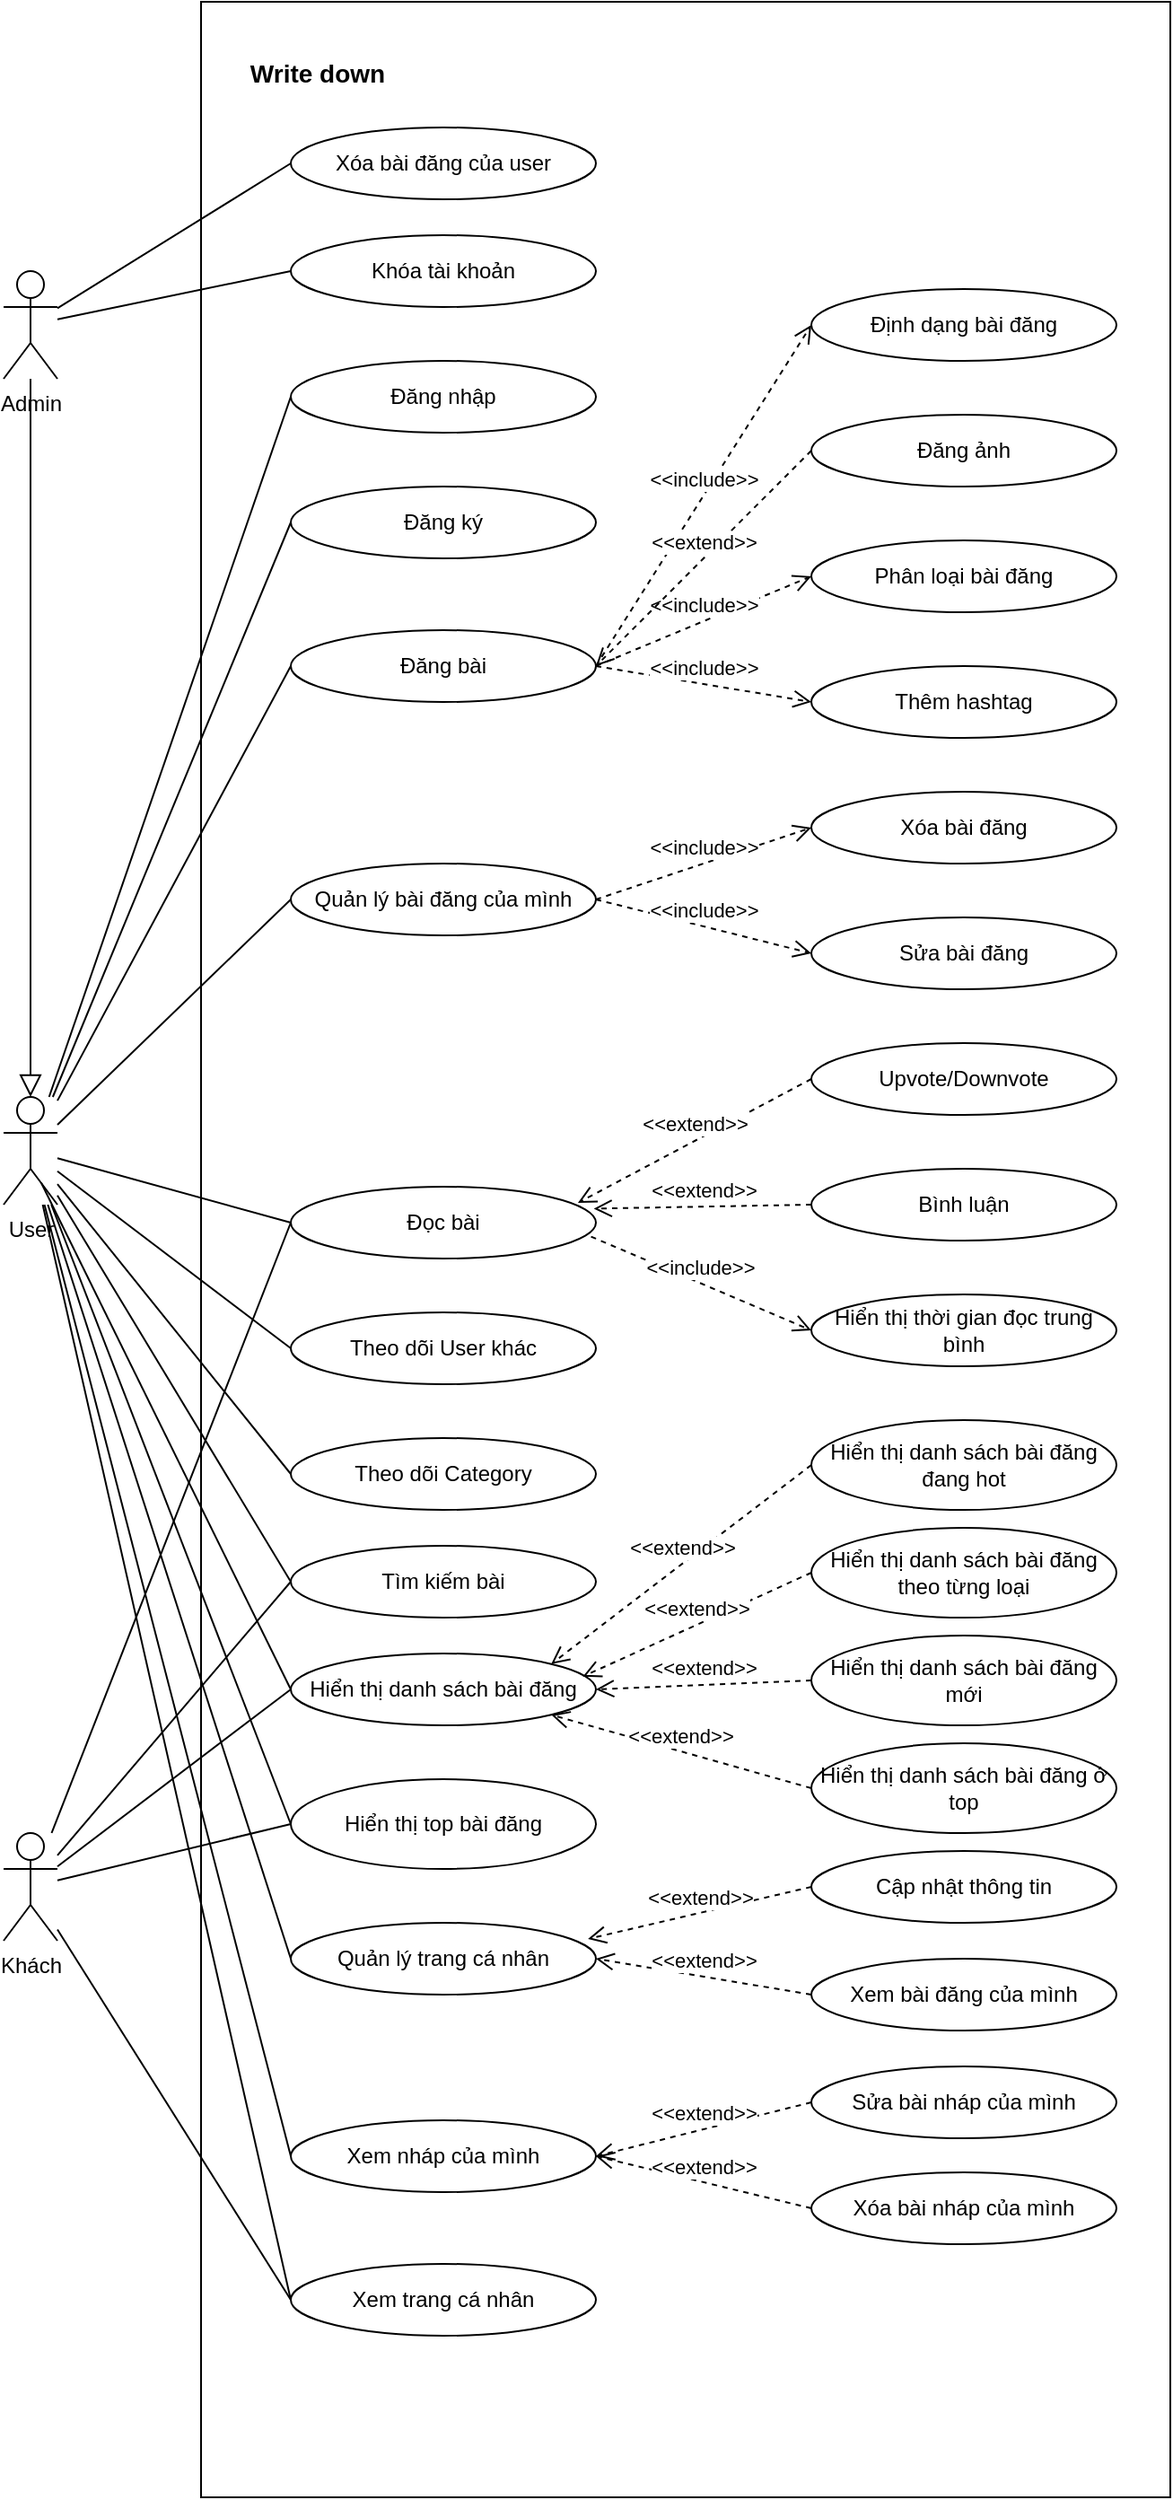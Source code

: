 <mxfile version="14.1.2" type="device"><diagram id="vW6uKD0WOeLcRPKYTxTN" name="Page-1"><mxGraphModel dx="1129" dy="1898" grid="1" gridSize="10" guides="1" tooltips="1" connect="1" arrows="1" fold="1" page="1" pageScale="1" pageWidth="827" pageHeight="1169" math="0" shadow="0"><root><mxCell id="0"/><mxCell id="1" parent="0"/><mxCell id="iqE87P1TGO5pdlnVkbjy-82" value="" style="rounded=0;whiteSpace=wrap;html=1;" parent="1" vertex="1"><mxGeometry x="230" y="-80" width="540" height="1390" as="geometry"/></mxCell><mxCell id="iqE87P1TGO5pdlnVkbjy-1" value="Admin" style="shape=umlActor;verticalLabelPosition=bottom;verticalAlign=top;html=1;outlineConnect=0;" parent="1" vertex="1"><mxGeometry x="120" y="70" width="30" height="60" as="geometry"/></mxCell><mxCell id="iqE87P1TGO5pdlnVkbjy-3" value="Xóa bài đăng của user" style="ellipse;whiteSpace=wrap;html=1;" parent="1" vertex="1"><mxGeometry x="280" y="-10" width="170" height="40" as="geometry"/></mxCell><mxCell id="iqE87P1TGO5pdlnVkbjy-4" value="Khóa tài khoản" style="ellipse;whiteSpace=wrap;html=1;" parent="1" vertex="1"><mxGeometry x="280" y="50" width="170" height="40" as="geometry"/></mxCell><mxCell id="iqE87P1TGO5pdlnVkbjy-5" value="User" style="shape=umlActor;verticalLabelPosition=bottom;verticalAlign=top;html=1;outlineConnect=0;" parent="1" vertex="1"><mxGeometry x="120" y="530" width="30" height="60" as="geometry"/></mxCell><mxCell id="iqE87P1TGO5pdlnVkbjy-7" value="Đăng ký" style="ellipse;whiteSpace=wrap;html=1;" parent="1" vertex="1"><mxGeometry x="280" y="190" width="170" height="40" as="geometry"/></mxCell><mxCell id="iqE87P1TGO5pdlnVkbjy-13" value="Đăng nhập" style="ellipse;whiteSpace=wrap;html=1;" parent="1" vertex="1"><mxGeometry x="280" y="120" width="170" height="40" as="geometry"/></mxCell><mxCell id="iqE87P1TGO5pdlnVkbjy-16" value="Đăng bài" style="ellipse;whiteSpace=wrap;html=1;" parent="1" vertex="1"><mxGeometry x="280" y="270" width="170" height="40" as="geometry"/></mxCell><mxCell id="iqE87P1TGO5pdlnVkbjy-17" value="Định dạng bài đăng" style="ellipse;whiteSpace=wrap;html=1;" parent="1" vertex="1"><mxGeometry x="570" y="80" width="170" height="40" as="geometry"/></mxCell><mxCell id="iqE87P1TGO5pdlnVkbjy-18" value="Đăng ảnh" style="ellipse;whiteSpace=wrap;html=1;" parent="1" vertex="1"><mxGeometry x="570" y="150" width="170" height="40" as="geometry"/></mxCell><mxCell id="iqE87P1TGO5pdlnVkbjy-19" value="Phân loại bài đăng" style="ellipse;whiteSpace=wrap;html=1;" parent="1" vertex="1"><mxGeometry x="570" y="220" width="170" height="40" as="geometry"/></mxCell><mxCell id="iqE87P1TGO5pdlnVkbjy-20" value="Thêm hashtag" style="ellipse;whiteSpace=wrap;html=1;" parent="1" vertex="1"><mxGeometry x="570" y="290" width="170" height="40" as="geometry"/></mxCell><mxCell id="iqE87P1TGO5pdlnVkbjy-21" value="&amp;lt;&amp;lt;include&amp;gt;&amp;gt;" style="html=1;verticalAlign=bottom;endArrow=open;dashed=1;endSize=8;exitX=1;exitY=0.5;exitDx=0;exitDy=0;entryX=0;entryY=0.5;entryDx=0;entryDy=0;" parent="1" source="iqE87P1TGO5pdlnVkbjy-16" edge="1" target="iqE87P1TGO5pdlnVkbjy-17"><mxGeometry relative="1" as="geometry"><mxPoint x="450" y="299.5" as="sourcePoint"/><mxPoint x="560" y="299.5" as="targetPoint"/></mxGeometry></mxCell><mxCell id="iqE87P1TGO5pdlnVkbjy-22" value="&amp;lt;&amp;lt;include&amp;gt;&amp;gt;" style="html=1;verticalAlign=bottom;endArrow=open;dashed=1;endSize=8;exitX=1;exitY=0.5;exitDx=0;exitDy=0;entryX=0;entryY=0.5;entryDx=0;entryDy=0;" parent="1" source="iqE87P1TGO5pdlnVkbjy-16" target="iqE87P1TGO5pdlnVkbjy-20" edge="1"><mxGeometry relative="1" as="geometry"><mxPoint x="470" y="220" as="sourcePoint"/><mxPoint x="580" y="220" as="targetPoint"/></mxGeometry></mxCell><mxCell id="iqE87P1TGO5pdlnVkbjy-23" value="&amp;lt;&amp;lt;include&amp;gt;&amp;gt;" style="html=1;verticalAlign=bottom;endArrow=open;dashed=1;endSize=8;exitX=1;exitY=0.5;exitDx=0;exitDy=0;entryX=0;entryY=0.5;entryDx=0;entryDy=0;" parent="1" source="iqE87P1TGO5pdlnVkbjy-16" target="iqE87P1TGO5pdlnVkbjy-19" edge="1"><mxGeometry relative="1" as="geometry"><mxPoint x="480" y="230" as="sourcePoint"/><mxPoint x="590" y="230" as="targetPoint"/></mxGeometry></mxCell><mxCell id="iqE87P1TGO5pdlnVkbjy-24" value="&amp;lt;&amp;lt;extend&amp;gt;&amp;gt;" style="html=1;verticalAlign=bottom;endArrow=open;dashed=1;endSize=8;entryX=1;entryY=0.5;entryDx=0;entryDy=0;exitX=0;exitY=0.5;exitDx=0;exitDy=0;" parent="1" source="iqE87P1TGO5pdlnVkbjy-18" target="iqE87P1TGO5pdlnVkbjy-16" edge="1"><mxGeometry relative="1" as="geometry"><mxPoint x="570" y="260" as="sourcePoint"/><mxPoint x="460" y="260" as="targetPoint"/></mxGeometry></mxCell><mxCell id="iqE87P1TGO5pdlnVkbjy-25" value="Đọc bài" style="ellipse;whiteSpace=wrap;html=1;" parent="1" vertex="1"><mxGeometry x="280" y="580" width="170" height="40" as="geometry"/></mxCell><mxCell id="iqE87P1TGO5pdlnVkbjy-26" value="Upvote/Downvote" style="ellipse;whiteSpace=wrap;html=1;" parent="1" vertex="1"><mxGeometry x="570" y="500" width="170" height="40" as="geometry"/></mxCell><mxCell id="iqE87P1TGO5pdlnVkbjy-27" value="Bình luận" style="ellipse;whiteSpace=wrap;html=1;" parent="1" vertex="1"><mxGeometry x="570" y="570" width="170" height="40" as="geometry"/></mxCell><mxCell id="iqE87P1TGO5pdlnVkbjy-29" value="Hiển thị thời gian đọc trung bình" style="ellipse;whiteSpace=wrap;html=1;" parent="1" vertex="1"><mxGeometry x="570" y="640" width="170" height="40" as="geometry"/></mxCell><mxCell id="iqE87P1TGO5pdlnVkbjy-31" value="&amp;lt;&amp;lt;extend&amp;gt;&amp;gt;" style="html=1;verticalAlign=bottom;endArrow=open;dashed=1;endSize=8;entryX=0.941;entryY=0.225;entryDx=0;entryDy=0;exitX=0;exitY=0.5;exitDx=0;exitDy=0;entryPerimeter=0;" parent="1" source="iqE87P1TGO5pdlnVkbjy-26" target="iqE87P1TGO5pdlnVkbjy-25" edge="1"><mxGeometry relative="1" as="geometry"><mxPoint x="570" y="360" as="sourcePoint"/><mxPoint x="460" y="380" as="targetPoint"/></mxGeometry></mxCell><mxCell id="iqE87P1TGO5pdlnVkbjy-32" value="&amp;lt;&amp;lt;extend&amp;gt;&amp;gt;" style="html=1;verticalAlign=bottom;endArrow=open;dashed=1;endSize=8;entryX=0.993;entryY=0.305;entryDx=0;entryDy=0;exitX=0;exitY=0.5;exitDx=0;exitDy=0;entryPerimeter=0;" parent="1" source="iqE87P1TGO5pdlnVkbjy-27" target="iqE87P1TGO5pdlnVkbjy-25" edge="1"><mxGeometry relative="1" as="geometry"><mxPoint x="550" y="570" as="sourcePoint"/><mxPoint x="450" y="570" as="targetPoint"/></mxGeometry></mxCell><mxCell id="iqE87P1TGO5pdlnVkbjy-35" value="&amp;lt;&amp;lt;include&amp;gt;&amp;gt;" style="html=1;verticalAlign=bottom;endArrow=open;dashed=1;endSize=8;exitX=0.984;exitY=0.695;exitDx=0;exitDy=0;entryX=0;entryY=0.5;entryDx=0;entryDy=0;exitPerimeter=0;" parent="1" source="iqE87P1TGO5pdlnVkbjy-25" target="iqE87P1TGO5pdlnVkbjy-29" edge="1"><mxGeometry relative="1" as="geometry"><mxPoint x="460" y="380" as="sourcePoint"/><mxPoint x="570" y="460" as="targetPoint"/></mxGeometry></mxCell><mxCell id="iqE87P1TGO5pdlnVkbjy-36" value="Tìm kiếm bài" style="ellipse;whiteSpace=wrap;html=1;" parent="1" vertex="1"><mxGeometry x="280" y="780" width="170" height="40" as="geometry"/></mxCell><mxCell id="iqE87P1TGO5pdlnVkbjy-40" value="Hiển thị danh sách bài đăng đang hot" style="ellipse;whiteSpace=wrap;html=1;" parent="1" vertex="1"><mxGeometry x="570" y="710" width="170" height="50" as="geometry"/></mxCell><mxCell id="iqE87P1TGO5pdlnVkbjy-44" value="&amp;lt;&amp;lt;extend&amp;gt;&amp;gt;" style="html=1;verticalAlign=bottom;endArrow=open;dashed=1;endSize=8;entryX=1;entryY=0;entryDx=0;entryDy=0;exitX=0;exitY=0.5;exitDx=0;exitDy=0;" parent="1" source="iqE87P1TGO5pdlnVkbjy-40" target="4k_b9_aTDuH1kc-khZnr-23" edge="1"><mxGeometry relative="1" as="geometry"><mxPoint x="600" y="740" as="sourcePoint"/><mxPoint x="482.35" y="651.8" as="targetPoint"/></mxGeometry></mxCell><mxCell id="iqE87P1TGO5pdlnVkbjy-45" value="Quản lý trang cá nhân" style="ellipse;whiteSpace=wrap;html=1;" parent="1" vertex="1"><mxGeometry x="280" y="990" width="170" height="40" as="geometry"/></mxCell><mxCell id="iqE87P1TGO5pdlnVkbjy-46" value="Cập nhật thông tin" style="ellipse;whiteSpace=wrap;html=1;" parent="1" vertex="1"><mxGeometry x="570" y="950" width="170" height="40" as="geometry"/></mxCell><mxCell id="iqE87P1TGO5pdlnVkbjy-47" value="Xem bài đăng của mình" style="ellipse;whiteSpace=wrap;html=1;" parent="1" vertex="1"><mxGeometry x="570" y="1010" width="170" height="40" as="geometry"/></mxCell><mxCell id="iqE87P1TGO5pdlnVkbjy-48" value="Xem nháp của mình" style="ellipse;whiteSpace=wrap;html=1;" parent="1" vertex="1"><mxGeometry x="280" y="1100" width="170" height="40" as="geometry"/></mxCell><mxCell id="iqE87P1TGO5pdlnVkbjy-49" value="Sửa bài nháp của mình" style="ellipse;whiteSpace=wrap;html=1;" parent="1" vertex="1"><mxGeometry x="570" y="1070" width="170" height="40" as="geometry"/></mxCell><mxCell id="iqE87P1TGO5pdlnVkbjy-51" value="&amp;lt;&amp;lt;extend&amp;gt;&amp;gt;" style="html=1;verticalAlign=bottom;endArrow=open;dashed=1;endSize=8;entryX=0.974;entryY=0.225;entryDx=0;entryDy=0;exitX=0;exitY=0.5;exitDx=0;exitDy=0;entryPerimeter=0;" parent="1" source="iqE87P1TGO5pdlnVkbjy-46" target="iqE87P1TGO5pdlnVkbjy-45" edge="1"><mxGeometry relative="1" as="geometry"><mxPoint x="570" y="915" as="sourcePoint"/><mxPoint x="452.01" y="849" as="targetPoint"/></mxGeometry></mxCell><mxCell id="iqE87P1TGO5pdlnVkbjy-52" value="&amp;lt;&amp;lt;extend&amp;gt;&amp;gt;" style="html=1;verticalAlign=bottom;endArrow=open;dashed=1;endSize=8;entryX=1;entryY=0.5;entryDx=0;entryDy=0;exitX=0;exitY=0.5;exitDx=0;exitDy=0;" parent="1" source="iqE87P1TGO5pdlnVkbjy-47" target="iqE87P1TGO5pdlnVkbjy-45" edge="1"><mxGeometry relative="1" as="geometry"><mxPoint x="580" y="925" as="sourcePoint"/><mxPoint x="462.01" y="859" as="targetPoint"/></mxGeometry></mxCell><mxCell id="iqE87P1TGO5pdlnVkbjy-54" value="&amp;lt;&amp;lt;extend&amp;gt;&amp;gt;" style="html=1;verticalAlign=bottom;endArrow=open;dashed=1;endSize=8;entryX=1;entryY=0.5;entryDx=0;entryDy=0;exitX=0;exitY=0.5;exitDx=0;exitDy=0;" parent="1" source="iqE87P1TGO5pdlnVkbjy-49" target="iqE87P1TGO5pdlnVkbjy-48" edge="1"><mxGeometry relative="1" as="geometry"><mxPoint x="600" y="945" as="sourcePoint"/><mxPoint x="482.01" y="879" as="targetPoint"/></mxGeometry></mxCell><mxCell id="iqE87P1TGO5pdlnVkbjy-75" value="" style="endArrow=none;html=1;entryX=0;entryY=0.5;entryDx=0;entryDy=0;" parent="1" source="iqE87P1TGO5pdlnVkbjy-5" target="iqE87P1TGO5pdlnVkbjy-7" edge="1"><mxGeometry width="50" height="50" relative="1" as="geometry"><mxPoint x="180" y="133.793" as="sourcePoint"/><mxPoint x="310" y="80" as="targetPoint"/></mxGeometry></mxCell><mxCell id="iqE87P1TGO5pdlnVkbjy-76" value="" style="endArrow=none;html=1;entryX=0;entryY=0.5;entryDx=0;entryDy=0;" parent="1" source="iqE87P1TGO5pdlnVkbjy-5" target="iqE87P1TGO5pdlnVkbjy-13" edge="1"><mxGeometry width="50" height="50" relative="1" as="geometry"><mxPoint x="160" y="281.724" as="sourcePoint"/><mxPoint x="290" y="210" as="targetPoint"/></mxGeometry></mxCell><mxCell id="iqE87P1TGO5pdlnVkbjy-77" value="" style="endArrow=none;html=1;entryX=0;entryY=0.5;entryDx=0;entryDy=0;" parent="1" source="iqE87P1TGO5pdlnVkbjy-5" target="iqE87P1TGO5pdlnVkbjy-16" edge="1"><mxGeometry width="50" height="50" relative="1" as="geometry"><mxPoint x="170" y="291.724" as="sourcePoint"/><mxPoint x="300" y="220" as="targetPoint"/></mxGeometry></mxCell><mxCell id="iqE87P1TGO5pdlnVkbjy-78" value="" style="endArrow=none;html=1;entryX=0;entryY=0.5;entryDx=0;entryDy=0;" parent="1" source="iqE87P1TGO5pdlnVkbjy-5" target="iqE87P1TGO5pdlnVkbjy-25" edge="1"><mxGeometry width="50" height="50" relative="1" as="geometry"><mxPoint x="180" y="301.724" as="sourcePoint"/><mxPoint x="310" y="230" as="targetPoint"/></mxGeometry></mxCell><mxCell id="iqE87P1TGO5pdlnVkbjy-79" value="" style="endArrow=none;html=1;entryX=0;entryY=0.5;entryDx=0;entryDy=0;" parent="1" source="iqE87P1TGO5pdlnVkbjy-5" target="iqE87P1TGO5pdlnVkbjy-36" edge="1"><mxGeometry width="50" height="50" relative="1" as="geometry"><mxPoint x="190" y="311.724" as="sourcePoint"/><mxPoint x="320" y="240" as="targetPoint"/></mxGeometry></mxCell><mxCell id="iqE87P1TGO5pdlnVkbjy-80" value="" style="endArrow=none;html=1;exitX=0;exitY=0.5;exitDx=0;exitDy=0;" parent="1" source="iqE87P1TGO5pdlnVkbjy-45" target="iqE87P1TGO5pdlnVkbjy-5" edge="1"><mxGeometry width="50" height="50" relative="1" as="geometry"><mxPoint x="420" y="860" as="sourcePoint"/><mxPoint x="470" y="810" as="targetPoint"/></mxGeometry></mxCell><mxCell id="iqE87P1TGO5pdlnVkbjy-83" value="Write down" style="text;html=1;strokeColor=none;fillColor=none;align=center;verticalAlign=middle;whiteSpace=wrap;rounded=0;fontStyle=1;fontSize=14;" parent="1" vertex="1"><mxGeometry x="250" y="-50" width="90" height="20" as="geometry"/></mxCell><mxCell id="4k_b9_aTDuH1kc-khZnr-2" value="Quản lý bài đăng của mình" style="ellipse;whiteSpace=wrap;html=1;" vertex="1" parent="1"><mxGeometry x="280" y="400" width="170" height="40" as="geometry"/></mxCell><mxCell id="4k_b9_aTDuH1kc-khZnr-4" value="" style="endArrow=none;html=1;entryX=0;entryY=0.5;entryDx=0;entryDy=0;" edge="1" parent="1" source="iqE87P1TGO5pdlnVkbjy-5" target="4k_b9_aTDuH1kc-khZnr-2"><mxGeometry width="50" height="50" relative="1" as="geometry"><mxPoint x="220" y="550" as="sourcePoint"/><mxPoint x="400" y="490" as="targetPoint"/></mxGeometry></mxCell><mxCell id="4k_b9_aTDuH1kc-khZnr-5" value="Xóa bài đăng" style="ellipse;whiteSpace=wrap;html=1;" vertex="1" parent="1"><mxGeometry x="570" y="360" width="170" height="40" as="geometry"/></mxCell><mxCell id="4k_b9_aTDuH1kc-khZnr-6" value="Sửa bài đăng" style="ellipse;whiteSpace=wrap;html=1;" vertex="1" parent="1"><mxGeometry x="570" y="430" width="170" height="40" as="geometry"/></mxCell><mxCell id="4k_b9_aTDuH1kc-khZnr-7" value="&amp;lt;&amp;lt;include&amp;gt;&amp;gt;" style="html=1;verticalAlign=bottom;endArrow=open;dashed=1;endSize=8;exitX=1;exitY=0.5;exitDx=0;exitDy=0;entryX=0;entryY=0.5;entryDx=0;entryDy=0;" edge="1" parent="1" source="4k_b9_aTDuH1kc-khZnr-2" target="4k_b9_aTDuH1kc-khZnr-5"><mxGeometry relative="1" as="geometry"><mxPoint x="460.0" y="300" as="sourcePoint"/><mxPoint x="630.0" y="340" as="targetPoint"/></mxGeometry></mxCell><mxCell id="4k_b9_aTDuH1kc-khZnr-8" value="&amp;lt;&amp;lt;include&amp;gt;&amp;gt;" style="html=1;verticalAlign=bottom;endArrow=open;dashed=1;endSize=8;exitX=1;exitY=0.5;exitDx=0;exitDy=0;entryX=0;entryY=0.5;entryDx=0;entryDy=0;" edge="1" parent="1" source="4k_b9_aTDuH1kc-khZnr-2" target="4k_b9_aTDuH1kc-khZnr-6"><mxGeometry relative="1" as="geometry"><mxPoint x="460" y="430" as="sourcePoint"/><mxPoint x="550" y="390" as="targetPoint"/></mxGeometry></mxCell><mxCell id="4k_b9_aTDuH1kc-khZnr-9" value="" style="endArrow=none;html=1;exitX=0;exitY=0.5;exitDx=0;exitDy=0;" edge="1" parent="1" source="iqE87P1TGO5pdlnVkbjy-48" target="iqE87P1TGO5pdlnVkbjy-5"><mxGeometry width="50" height="50" relative="1" as="geometry"><mxPoint x="290.0" y="1020" as="sourcePoint"/><mxPoint x="154.667" y="600" as="targetPoint"/></mxGeometry></mxCell><mxCell id="4k_b9_aTDuH1kc-khZnr-10" value="Xóa bài nháp của mình" style="ellipse;whiteSpace=wrap;html=1;" vertex="1" parent="1"><mxGeometry x="570" y="1129" width="170" height="40" as="geometry"/></mxCell><mxCell id="4k_b9_aTDuH1kc-khZnr-11" value="&amp;lt;&amp;lt;extend&amp;gt;&amp;gt;" style="html=1;verticalAlign=bottom;endArrow=open;dashed=1;endSize=8;entryX=1;entryY=0.5;entryDx=0;entryDy=0;exitX=0;exitY=0.5;exitDx=0;exitDy=0;" edge="1" parent="1" source="4k_b9_aTDuH1kc-khZnr-10" target="iqE87P1TGO5pdlnVkbjy-48"><mxGeometry relative="1" as="geometry"><mxPoint x="580.0" y="1130" as="sourcePoint"/><mxPoint x="460.0" y="1130" as="targetPoint"/></mxGeometry></mxCell><mxCell id="4k_b9_aTDuH1kc-khZnr-12" value="Khách" style="shape=umlActor;verticalLabelPosition=bottom;verticalAlign=top;html=1;outlineConnect=0;" vertex="1" parent="1"><mxGeometry x="120" y="940" width="30" height="60" as="geometry"/></mxCell><mxCell id="4k_b9_aTDuH1kc-khZnr-13" value="" style="endArrow=none;html=1;entryX=0;entryY=0.5;entryDx=0;entryDy=0;" edge="1" parent="1" source="4k_b9_aTDuH1kc-khZnr-12" target="iqE87P1TGO5pdlnVkbjy-36"><mxGeometry width="50" height="50" relative="1" as="geometry"><mxPoint x="400" y="980" as="sourcePoint"/><mxPoint x="450" y="930" as="targetPoint"/></mxGeometry></mxCell><mxCell id="4k_b9_aTDuH1kc-khZnr-14" value="" style="endArrow=none;html=1;entryX=0;entryY=0.5;entryDx=0;entryDy=0;" edge="1" parent="1" source="4k_b9_aTDuH1kc-khZnr-12" target="iqE87P1TGO5pdlnVkbjy-25"><mxGeometry width="50" height="50" relative="1" as="geometry"><mxPoint x="160.0" y="920.69" as="sourcePoint"/><mxPoint x="290.0" y="840" as="targetPoint"/></mxGeometry></mxCell><mxCell id="4k_b9_aTDuH1kc-khZnr-15" value="Xem trang cá nhân" style="ellipse;whiteSpace=wrap;html=1;" vertex="1" parent="1"><mxGeometry x="280" y="1180" width="170" height="40" as="geometry"/></mxCell><mxCell id="4k_b9_aTDuH1kc-khZnr-16" value="" style="endArrow=none;html=1;entryX=0;entryY=0.5;entryDx=0;entryDy=0;" edge="1" parent="1" source="4k_b9_aTDuH1kc-khZnr-12" target="4k_b9_aTDuH1kc-khZnr-15"><mxGeometry width="50" height="50" relative="1" as="geometry"><mxPoint x="160.0" y="920.69" as="sourcePoint"/><mxPoint x="290.0" y="840" as="targetPoint"/></mxGeometry></mxCell><mxCell id="4k_b9_aTDuH1kc-khZnr-17" value="Theo dõi User khác" style="ellipse;whiteSpace=wrap;html=1;" vertex="1" parent="1"><mxGeometry x="280" y="650" width="170" height="40" as="geometry"/></mxCell><mxCell id="4k_b9_aTDuH1kc-khZnr-18" value="Theo dõi Category" style="ellipse;whiteSpace=wrap;html=1;" vertex="1" parent="1"><mxGeometry x="280" y="720" width="170" height="40" as="geometry"/></mxCell><mxCell id="4k_b9_aTDuH1kc-khZnr-19" value="" style="endArrow=none;html=1;entryX=0;entryY=0.5;entryDx=0;entryDy=0;" edge="1" parent="1" source="iqE87P1TGO5pdlnVkbjy-5" target="4k_b9_aTDuH1kc-khZnr-17"><mxGeometry width="50" height="50" relative="1" as="geometry"><mxPoint x="380" y="570" as="sourcePoint"/><mxPoint x="430" y="520" as="targetPoint"/></mxGeometry></mxCell><mxCell id="4k_b9_aTDuH1kc-khZnr-20" value="" style="endArrow=none;html=1;entryX=0;entryY=0.5;entryDx=0;entryDy=0;" edge="1" parent="1" source="iqE87P1TGO5pdlnVkbjy-5" target="4k_b9_aTDuH1kc-khZnr-18"><mxGeometry width="50" height="50" relative="1" as="geometry"><mxPoint x="380" y="570" as="sourcePoint"/><mxPoint x="430" y="520" as="targetPoint"/></mxGeometry></mxCell><mxCell id="4k_b9_aTDuH1kc-khZnr-22" value="" style="endArrow=none;html=1;entryX=0;entryY=0.5;entryDx=0;entryDy=0;" edge="1" parent="1" source="iqE87P1TGO5pdlnVkbjy-5" target="4k_b9_aTDuH1kc-khZnr-15"><mxGeometry width="50" height="50" relative="1" as="geometry"><mxPoint x="380" y="850" as="sourcePoint"/><mxPoint x="430" y="800" as="targetPoint"/></mxGeometry></mxCell><mxCell id="4k_b9_aTDuH1kc-khZnr-23" value="Hiển thị danh sách bài đăng" style="ellipse;whiteSpace=wrap;html=1;" vertex="1" parent="1"><mxGeometry x="280" y="840" width="170" height="40" as="geometry"/></mxCell><mxCell id="4k_b9_aTDuH1kc-khZnr-24" value="Hiển thị danh sách bài đăng theo từng loại" style="ellipse;whiteSpace=wrap;html=1;" vertex="1" parent="1"><mxGeometry x="570" y="770" width="170" height="50" as="geometry"/></mxCell><mxCell id="4k_b9_aTDuH1kc-khZnr-25" value="Hiển thị danh sách bài đăng mới" style="ellipse;whiteSpace=wrap;html=1;" vertex="1" parent="1"><mxGeometry x="570" y="830" width="170" height="50" as="geometry"/></mxCell><mxCell id="4k_b9_aTDuH1kc-khZnr-26" value="" style="endArrow=none;html=1;entryX=0;entryY=0.5;entryDx=0;entryDy=0;" edge="1" parent="1" source="4k_b9_aTDuH1kc-khZnr-12" target="4k_b9_aTDuH1kc-khZnr-23"><mxGeometry width="50" height="50" relative="1" as="geometry"><mxPoint x="380" y="890" as="sourcePoint"/><mxPoint x="430" y="840" as="targetPoint"/></mxGeometry></mxCell><mxCell id="4k_b9_aTDuH1kc-khZnr-27" value="" style="endArrow=none;html=1;exitX=0.7;exitY=0.798;exitDx=0;exitDy=0;exitPerimeter=0;entryX=0;entryY=0.5;entryDx=0;entryDy=0;" edge="1" parent="1" source="iqE87P1TGO5pdlnVkbjy-5" target="4k_b9_aTDuH1kc-khZnr-23"><mxGeometry width="50" height="50" relative="1" as="geometry"><mxPoint x="380" y="890" as="sourcePoint"/><mxPoint x="430" y="840" as="targetPoint"/></mxGeometry></mxCell><mxCell id="4k_b9_aTDuH1kc-khZnr-36" value="" style="endArrow=block;html=1;endFill=0;endSize=10;" edge="1" parent="1" source="iqE87P1TGO5pdlnVkbjy-1" target="iqE87P1TGO5pdlnVkbjy-5"><mxGeometry width="50" height="50" relative="1" as="geometry"><mxPoint x="350" y="90" as="sourcePoint"/><mxPoint x="400" y="40" as="targetPoint"/></mxGeometry></mxCell><mxCell id="4k_b9_aTDuH1kc-khZnr-37" value="" style="endArrow=none;html=1;entryX=0;entryY=0.5;entryDx=0;entryDy=0;" edge="1" parent="1" source="iqE87P1TGO5pdlnVkbjy-1" target="iqE87P1TGO5pdlnVkbjy-3"><mxGeometry width="50" height="50" relative="1" as="geometry"><mxPoint x="350" y="260" as="sourcePoint"/><mxPoint x="400" y="210" as="targetPoint"/></mxGeometry></mxCell><mxCell id="4k_b9_aTDuH1kc-khZnr-38" value="" style="endArrow=none;html=1;entryX=0;entryY=0.5;entryDx=0;entryDy=0;" edge="1" parent="1" source="iqE87P1TGO5pdlnVkbjy-1" target="iqE87P1TGO5pdlnVkbjy-4"><mxGeometry width="50" height="50" relative="1" as="geometry"><mxPoint x="350" y="260" as="sourcePoint"/><mxPoint x="400" y="210" as="targetPoint"/></mxGeometry></mxCell><mxCell id="4k_b9_aTDuH1kc-khZnr-39" value="Hiển thị danh sách bài đăng ở top" style="ellipse;whiteSpace=wrap;html=1;" vertex="1" parent="1"><mxGeometry x="570" y="890" width="170" height="50" as="geometry"/></mxCell><mxCell id="4k_b9_aTDuH1kc-khZnr-40" value="Hiển thị top bài đăng" style="ellipse;whiteSpace=wrap;html=1;" vertex="1" parent="1"><mxGeometry x="280" y="910" width="170" height="50" as="geometry"/></mxCell><mxCell id="4k_b9_aTDuH1kc-khZnr-41" value="&amp;lt;&amp;lt;extend&amp;gt;&amp;gt;" style="html=1;verticalAlign=bottom;endArrow=open;dashed=1;endSize=8;entryX=0.957;entryY=0.321;entryDx=0;entryDy=0;exitX=0;exitY=0.5;exitDx=0;exitDy=0;entryPerimeter=0;" edge="1" parent="1" source="4k_b9_aTDuH1kc-khZnr-24" target="4k_b9_aTDuH1kc-khZnr-23"><mxGeometry relative="1" as="geometry"><mxPoint x="580.0" y="745.0" as="sourcePoint"/><mxPoint x="460.0" y="870.0" as="targetPoint"/></mxGeometry></mxCell><mxCell id="4k_b9_aTDuH1kc-khZnr-42" value="&amp;lt;&amp;lt;extend&amp;gt;&amp;gt;" style="html=1;verticalAlign=bottom;endArrow=open;dashed=1;endSize=8;entryX=1;entryY=0.5;entryDx=0;entryDy=0;exitX=0;exitY=0.5;exitDx=0;exitDy=0;" edge="1" parent="1" source="4k_b9_aTDuH1kc-khZnr-25" target="4k_b9_aTDuH1kc-khZnr-23"><mxGeometry relative="1" as="geometry"><mxPoint x="590.0" y="755.0" as="sourcePoint"/><mxPoint x="470.0" y="880.0" as="targetPoint"/></mxGeometry></mxCell><mxCell id="4k_b9_aTDuH1kc-khZnr-43" value="&amp;lt;&amp;lt;extend&amp;gt;&amp;gt;" style="html=1;verticalAlign=bottom;endArrow=open;dashed=1;endSize=8;entryX=1;entryY=1;entryDx=0;entryDy=0;exitX=0;exitY=0.5;exitDx=0;exitDy=0;" edge="1" parent="1" source="4k_b9_aTDuH1kc-khZnr-39" target="4k_b9_aTDuH1kc-khZnr-23"><mxGeometry relative="1" as="geometry"><mxPoint x="600.0" y="765.0" as="sourcePoint"/><mxPoint x="480.0" y="890.0" as="targetPoint"/></mxGeometry></mxCell><mxCell id="4k_b9_aTDuH1kc-khZnr-44" value="" style="endArrow=none;html=1;entryX=0;entryY=0.5;entryDx=0;entryDy=0;" edge="1" parent="1" source="iqE87P1TGO5pdlnVkbjy-5" target="4k_b9_aTDuH1kc-khZnr-40"><mxGeometry width="50" height="50" relative="1" as="geometry"><mxPoint x="420" y="920" as="sourcePoint"/><mxPoint x="470" y="870" as="targetPoint"/></mxGeometry></mxCell><mxCell id="4k_b9_aTDuH1kc-khZnr-45" value="" style="endArrow=none;html=1;entryX=0;entryY=0.5;entryDx=0;entryDy=0;" edge="1" parent="1" source="4k_b9_aTDuH1kc-khZnr-12" target="4k_b9_aTDuH1kc-khZnr-40"><mxGeometry width="50" height="50" relative="1" as="geometry"><mxPoint x="420" y="920" as="sourcePoint"/><mxPoint x="470" y="870" as="targetPoint"/></mxGeometry></mxCell></root></mxGraphModel></diagram></mxfile>